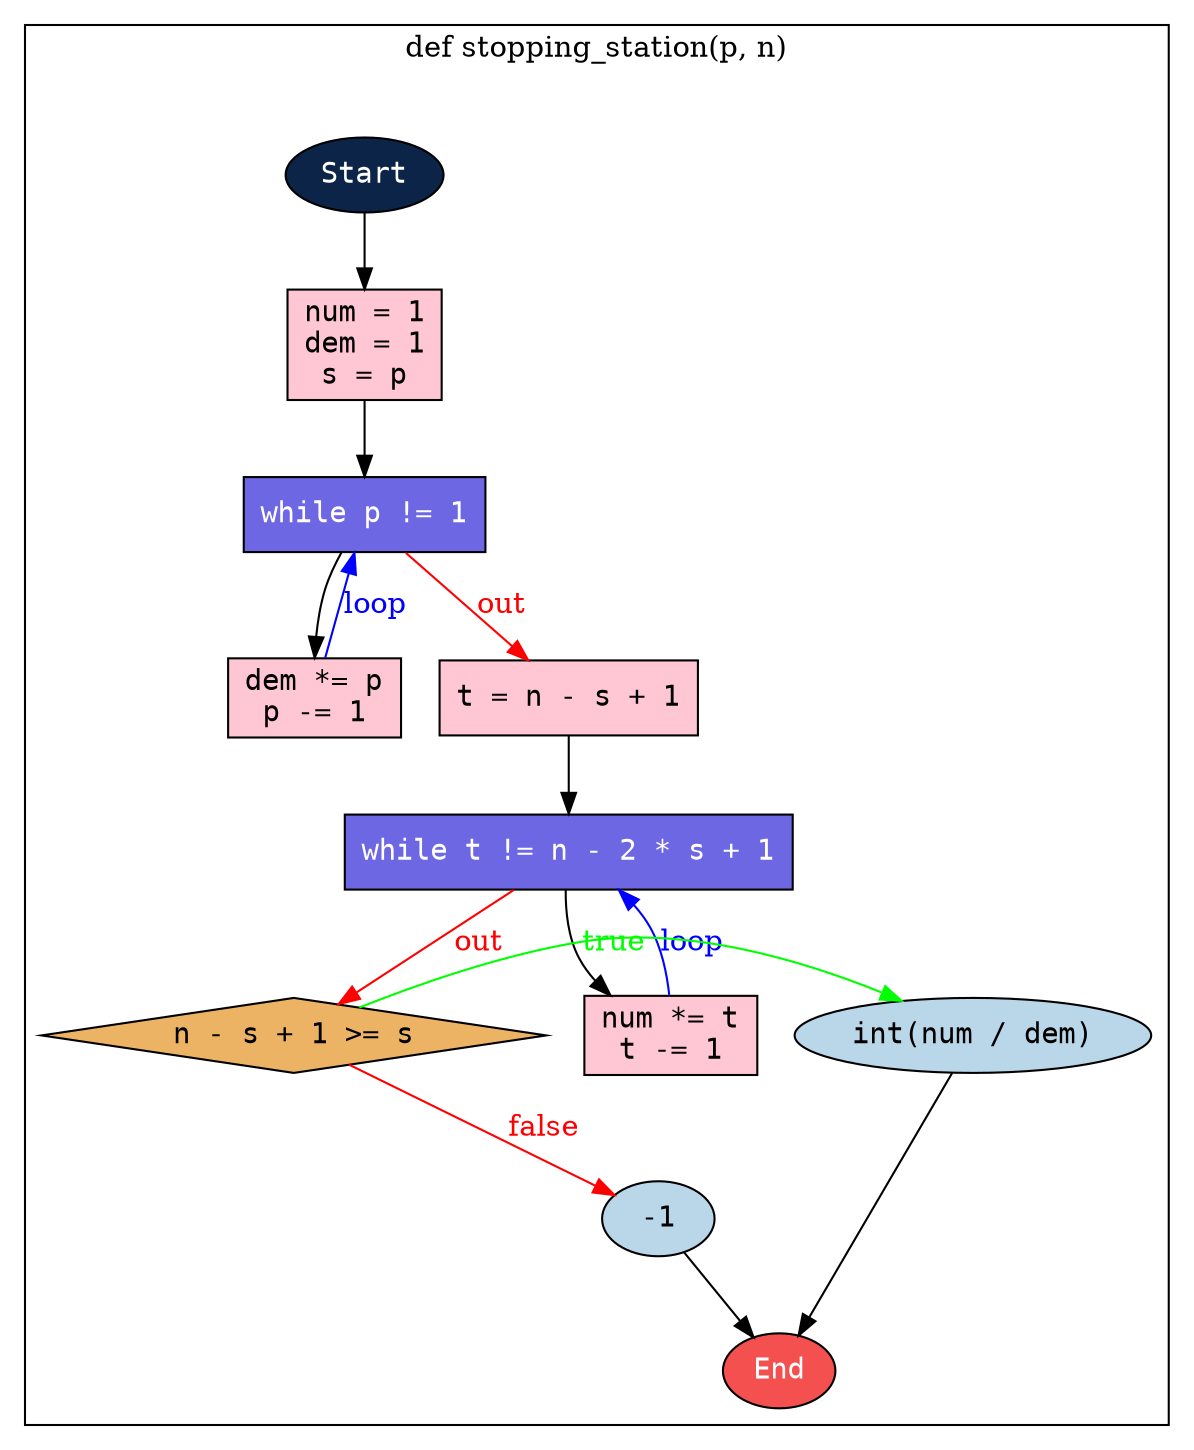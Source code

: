 digraph my_graph {
bgcolor="white"
node [fontname="courier"]

LStart_stopping_station [shape=ellipse] [label="Start"] [type="START"] [style=filled fillcolor="#0B2447" fontcolor=white]
L8 [shape=rect] [label="num = 1
dem = 1
s = p
"] [type="STATEMENT"] [style=filled fillcolor="#FFC6D3" fontcolor=black]
L14 [shape=rect] [label="while p != 1"] [type="LOOP"] [style=filled fillcolor="#6D67E4" fontcolor=white]
L15 [shape=rect] [label="dem *= p
p -= 1
"] [type="STATEMENT"] [style=filled fillcolor="#FFC6D3" fontcolor=black]
L18 [shape=rect] [label="t = n - s + 1
"] [type="STATEMENT"] [style=filled fillcolor="#FFC6D3" fontcolor=black]
L19 [shape=rect] [label="while t != n - 2 * s + 1"] [type="LOOP"] [style=filled fillcolor="#6D67E4" fontcolor=white]
L20 [shape=rect] [label="num *= t
t -= 1
"] [type="STATEMENT"] [style=filled fillcolor="#FFC6D3" fontcolor=black]
L22 [shape=diamond] [label="n - s + 1 >= s"] [type="CONDITIONS"] [style=filled fillcolor="#ECB365" fontcolor=black]
L23 [shape=ellipse] [label="int(num / dem)"] [type="RETURN"] [style=filled fillcolor="#BAD7E9" fontcolor=black]

L27 [shape=ellipse] [label="-1"] [type="RETURN"] [style=filled fillcolor="#BAD7E9" fontcolor=black]
L999999 [shape=ellipse] [label="End"] [type="END"] [style=filled fillcolor="#F45050" fontcolor=white]

subgraph cluster_stopping_station {
label = "def stopping_station(p, n)";

LStart_stopping_station -> L8    [source="@current_to_next"]
L8 -> L14    [source="@current_to_next"]
L14 -> L15    [source="@loop_to_next"]
L14 -> L18 [color=red] [fontcolor=red] [label="out"] [source="@loop_to_next_sibling"]
L15 -> L14 [color=blue] [fontcolor=blue] [label="loop"] [source="@last_to_loop"]

L18 -> L19    [source="@current_to_next"]
L19 -> L20    [source="@loop_to_next"]
L19 -> L22 [color=red] [fontcolor=red] [label="out"] [source="@loop_to_next_sibling"]
L20 -> L19 [color=blue] [fontcolor=blue] [label="loop"] [source="@last_to_loop"]

{rank=same; L22; L23}; source="@condition_and_return"
L22 -> L23 [color=green] [fontcolor=green] [label="true"] [source="@if_to_next_node"]
L23 -> L999999    [source="@return_to_end"]
L22 -> L27 [color=red] [fontcolor=red] [label="false"] [source="@elif_to_else"]
L27 -> L999999    [source="@return_to_end"]
}


}
